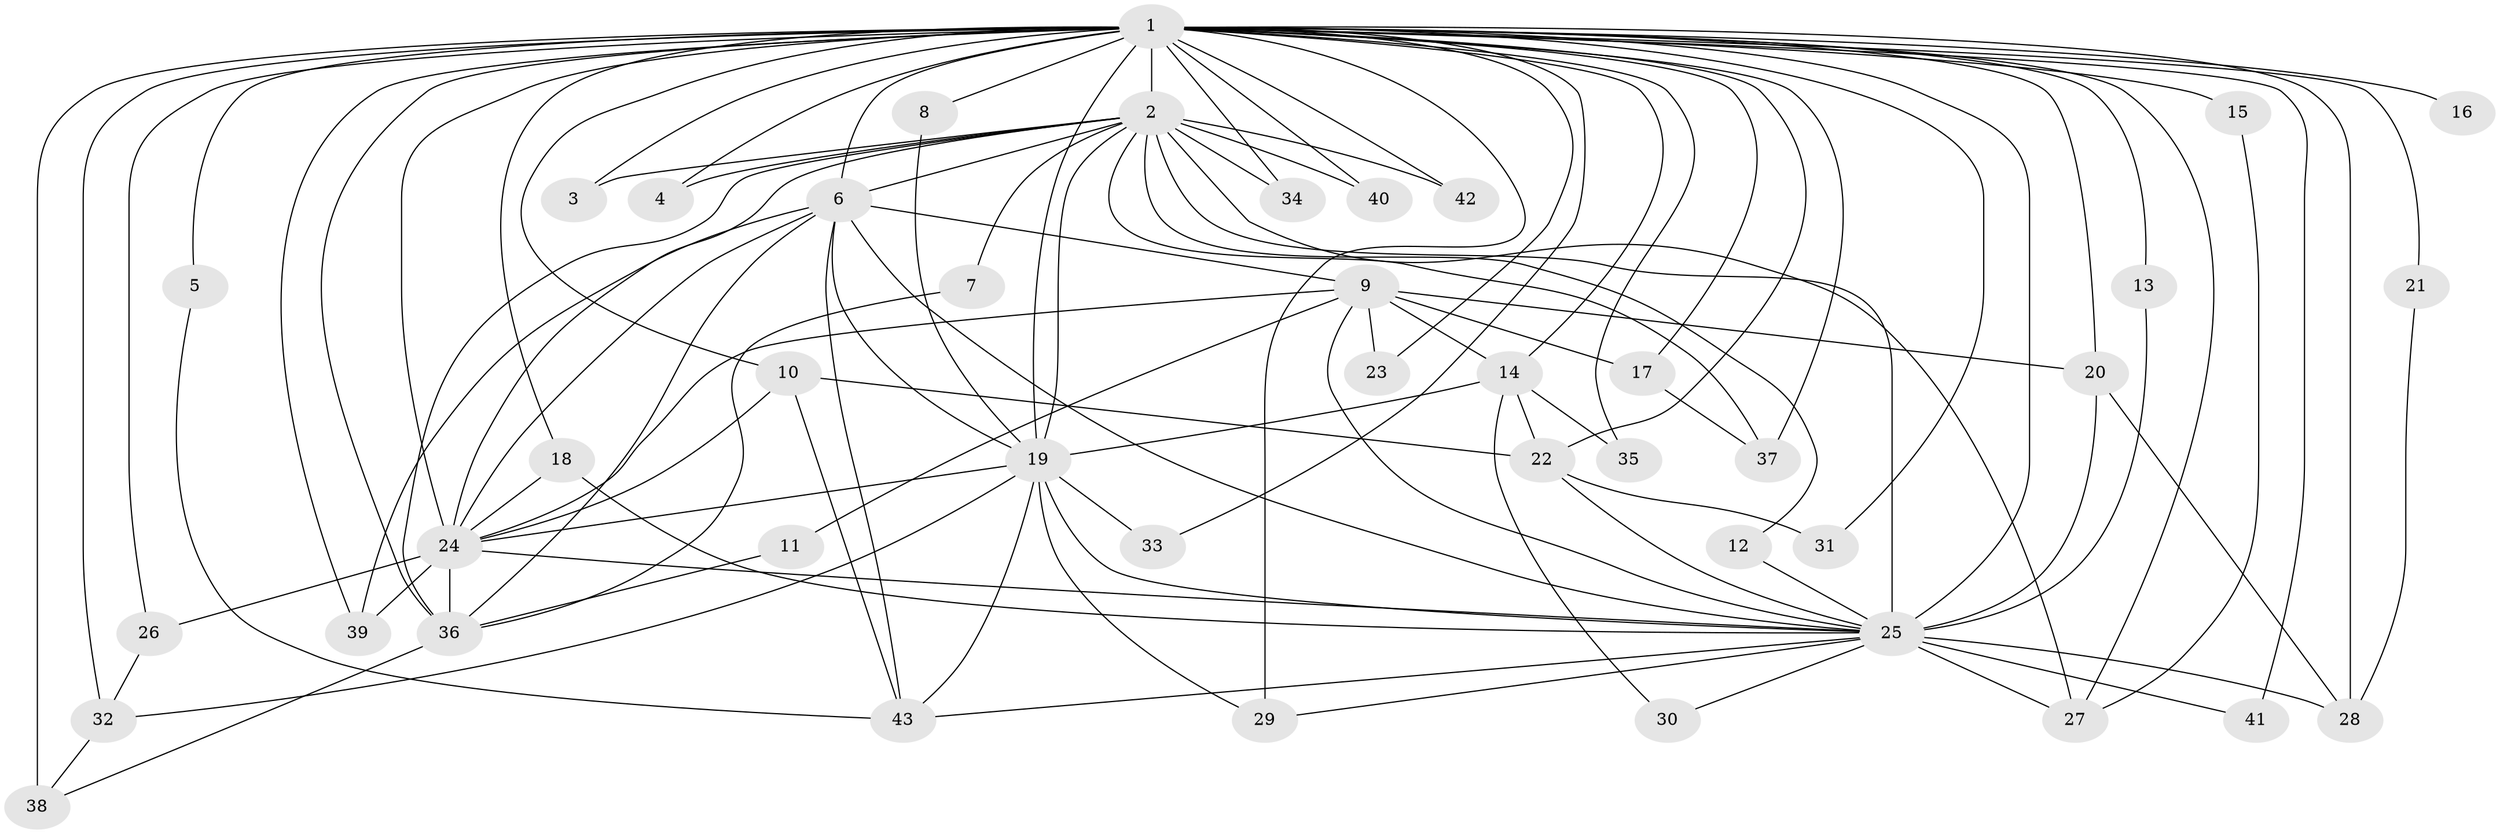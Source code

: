 // original degree distribution, {15: 0.023529411764705882, 24: 0.011764705882352941, 16: 0.011764705882352941, 22: 0.011764705882352941, 25: 0.011764705882352941, 13: 0.011764705882352941, 23: 0.011764705882352941, 11: 0.011764705882352941, 18: 0.011764705882352941, 7: 0.023529411764705882, 4: 0.08235294117647059, 5: 0.047058823529411764, 3: 0.21176470588235294, 6: 0.011764705882352941, 2: 0.5058823529411764}
// Generated by graph-tools (version 1.1) at 2025/49/03/09/25 03:49:31]
// undirected, 43 vertices, 105 edges
graph export_dot {
graph [start="1"]
  node [color=gray90,style=filled];
  1;
  2;
  3;
  4;
  5;
  6;
  7;
  8;
  9;
  10;
  11;
  12;
  13;
  14;
  15;
  16;
  17;
  18;
  19;
  20;
  21;
  22;
  23;
  24;
  25;
  26;
  27;
  28;
  29;
  30;
  31;
  32;
  33;
  34;
  35;
  36;
  37;
  38;
  39;
  40;
  41;
  42;
  43;
  1 -- 2 [weight=8.0];
  1 -- 3 [weight=1.0];
  1 -- 4 [weight=1.0];
  1 -- 5 [weight=1.0];
  1 -- 6 [weight=5.0];
  1 -- 8 [weight=1.0];
  1 -- 10 [weight=2.0];
  1 -- 13 [weight=1.0];
  1 -- 14 [weight=2.0];
  1 -- 15 [weight=3.0];
  1 -- 16 [weight=2.0];
  1 -- 17 [weight=2.0];
  1 -- 18 [weight=1.0];
  1 -- 19 [weight=5.0];
  1 -- 20 [weight=1.0];
  1 -- 21 [weight=1.0];
  1 -- 22 [weight=1.0];
  1 -- 23 [weight=1.0];
  1 -- 24 [weight=5.0];
  1 -- 25 [weight=5.0];
  1 -- 26 [weight=1.0];
  1 -- 27 [weight=1.0];
  1 -- 28 [weight=2.0];
  1 -- 29 [weight=1.0];
  1 -- 31 [weight=2.0];
  1 -- 32 [weight=2.0];
  1 -- 33 [weight=1.0];
  1 -- 34 [weight=1.0];
  1 -- 35 [weight=2.0];
  1 -- 36 [weight=1.0];
  1 -- 37 [weight=2.0];
  1 -- 38 [weight=3.0];
  1 -- 39 [weight=1.0];
  1 -- 40 [weight=1.0];
  1 -- 41 [weight=1.0];
  1 -- 42 [weight=2.0];
  2 -- 3 [weight=1.0];
  2 -- 4 [weight=1.0];
  2 -- 6 [weight=2.0];
  2 -- 7 [weight=1.0];
  2 -- 12 [weight=1.0];
  2 -- 19 [weight=2.0];
  2 -- 24 [weight=2.0];
  2 -- 25 [weight=2.0];
  2 -- 27 [weight=1.0];
  2 -- 34 [weight=1.0];
  2 -- 36 [weight=1.0];
  2 -- 37 [weight=1.0];
  2 -- 40 [weight=2.0];
  2 -- 42 [weight=1.0];
  5 -- 43 [weight=1.0];
  6 -- 9 [weight=1.0];
  6 -- 19 [weight=1.0];
  6 -- 24 [weight=1.0];
  6 -- 25 [weight=1.0];
  6 -- 36 [weight=1.0];
  6 -- 39 [weight=1.0];
  6 -- 43 [weight=2.0];
  7 -- 36 [weight=1.0];
  8 -- 19 [weight=1.0];
  9 -- 11 [weight=1.0];
  9 -- 14 [weight=1.0];
  9 -- 17 [weight=1.0];
  9 -- 20 [weight=1.0];
  9 -- 23 [weight=1.0];
  9 -- 24 [weight=1.0];
  9 -- 25 [weight=1.0];
  10 -- 22 [weight=1.0];
  10 -- 24 [weight=1.0];
  10 -- 43 [weight=1.0];
  11 -- 36 [weight=1.0];
  12 -- 25 [weight=1.0];
  13 -- 25 [weight=1.0];
  14 -- 19 [weight=1.0];
  14 -- 22 [weight=1.0];
  14 -- 30 [weight=1.0];
  14 -- 35 [weight=1.0];
  15 -- 27 [weight=1.0];
  17 -- 37 [weight=1.0];
  18 -- 24 [weight=1.0];
  18 -- 25 [weight=1.0];
  19 -- 24 [weight=1.0];
  19 -- 25 [weight=1.0];
  19 -- 29 [weight=1.0];
  19 -- 32 [weight=1.0];
  19 -- 33 [weight=1.0];
  19 -- 43 [weight=1.0];
  20 -- 25 [weight=1.0];
  20 -- 28 [weight=1.0];
  21 -- 28 [weight=1.0];
  22 -- 25 [weight=1.0];
  22 -- 31 [weight=1.0];
  24 -- 25 [weight=1.0];
  24 -- 26 [weight=1.0];
  24 -- 36 [weight=1.0];
  24 -- 39 [weight=1.0];
  25 -- 27 [weight=1.0];
  25 -- 28 [weight=1.0];
  25 -- 29 [weight=1.0];
  25 -- 30 [weight=1.0];
  25 -- 41 [weight=1.0];
  25 -- 43 [weight=1.0];
  26 -- 32 [weight=1.0];
  32 -- 38 [weight=1.0];
  36 -- 38 [weight=1.0];
}
